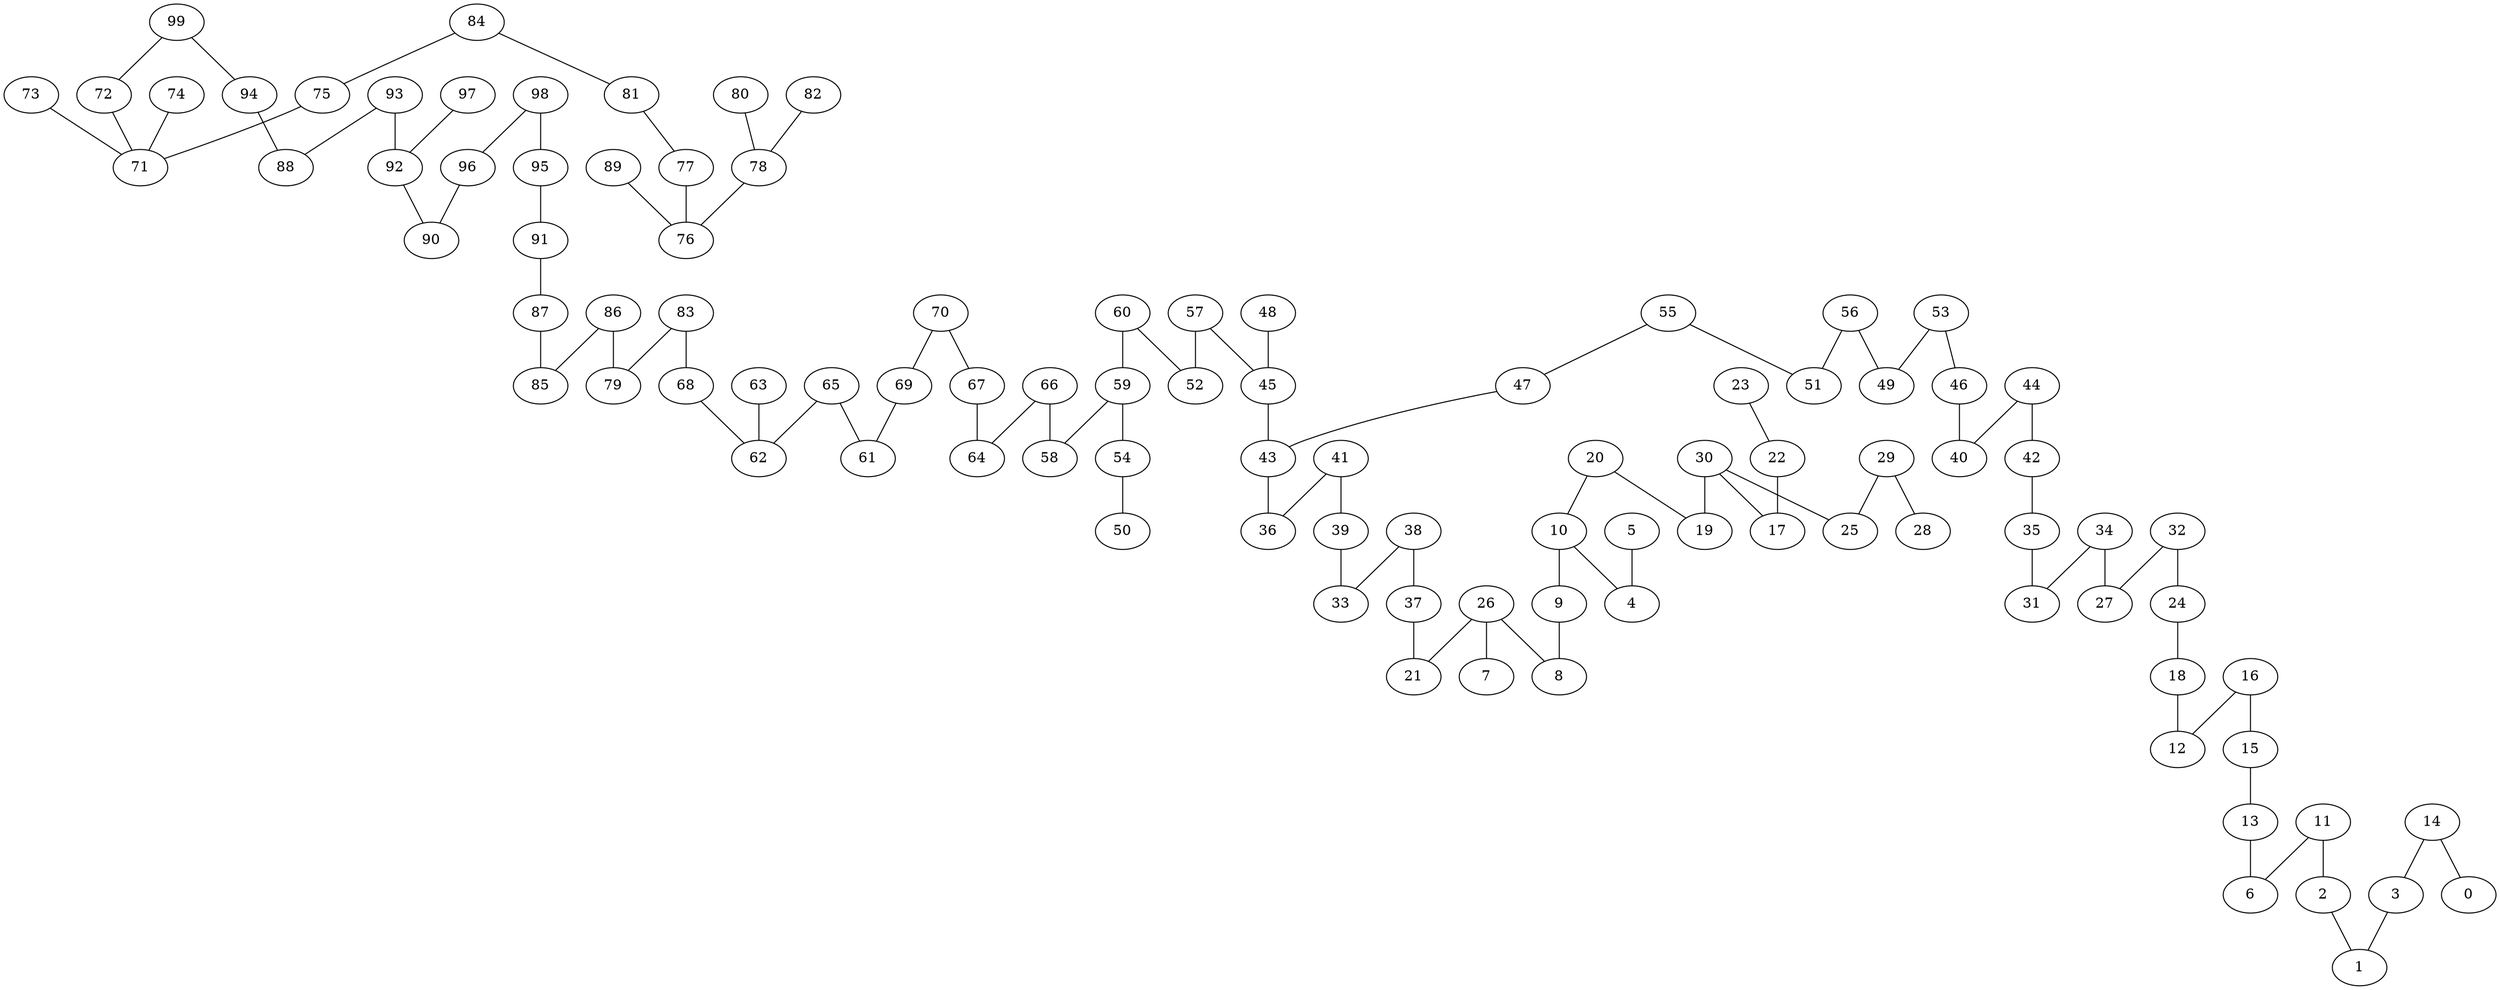 graph{
75 -- 71;
89 -- 76;
80 -- 78;
20 -- 10;
13 -- 6;
29 -- 25;
87 -- 85;
94 -- 88;
34 -- 27;
47 -- 43;
37 -- 21;
63 -- 62;
84 -- 81;
46 -- 40;
56 -- 49;
57 -- 52;
32 -- 24;
32 -- 27;
53 -- 49;
66 -- 64;
44 -- 40;
55 -- 51;
59 -- 58;
68 -- 62;
86 -- 79;
86 -- 85;
14 -- 0;
74 -- 71;
9 -- 8;
83 -- 68;
30 -- 25;
78 -- 76;
35 -- 31;
44 -- 42;
45 -- 43;
10 -- 9;
26 -- 21;
84 -- 75;
38 -- 33;
43 -- 36;
5 -- 4;
26 -- 7;
99 -- 72;
16 -- 15;
53 -- 46;
67 -- 64;
83 -- 79;
26 -- 8;
92 -- 90;
54 -- 50;
60 -- 59;
41 -- 39;
22 -- 17;
15 -- 13;
23 -- 22;
93 -- 92;
10 -- 4;
18 -- 12;
20 -- 19;
38 -- 37;
97 -- 92;
11 -- 2;
2 -- 1;
34 -- 31;
72 -- 71;
77 -- 76;
98 -- 95;
73 -- 71;
70 -- 69;
41 -- 36;
16 -- 12;
42 -- 35;
55 -- 47;
70 -- 67;
65 -- 62;
91 -- 87;
98 -- 96;
57 -- 45;
96 -- 90;
66 -- 58;
69 -- 61;
24 -- 18;
95 -- 91;
29 -- 28;
48 -- 45;
30 -- 19;
3 -- 1;
60 -- 52;
59 -- 54;
56 -- 51;
65 -- 61;
99 -- 94;
93 -- 88;
30 -- 17;
11 -- 6;
14 -- 3;
82 -- 78;
39 -- 33;
81 -- 77;
}
